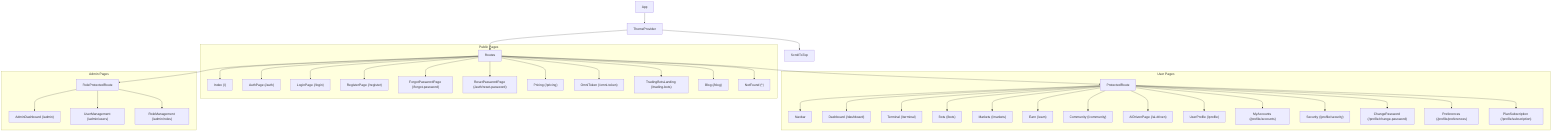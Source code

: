 flowchart TD
    App --> ThemeProvider
    ThemeProvider --> ScrollToTop
    ThemeProvider --> Routes

    subgraph PublicPages [Public Pages]
        Routes --> Index["Index (/)"]
        Routes --> AuthPage["AuthPage (/auth)"]
        Routes --> LoginPage["LoginPage (/login)"]
        Routes --> RegisterPage["RegisterPage (/register)"]
        Routes --> ForgotPasswordPage["ForgotPasswordPage (/forgot-password)"]
        Routes --> ResetPasswordPage["ResetPasswordPage (/auth/reset-password)"]
        Routes --> Pricing["Pricing (/pricing)"]
        Routes --> OmniToken["OmniToken (/omni-token)"]
        Routes --> TradingBotsLanding["TradingBotsLanding (/trading-bots)"]
        Routes --> Blog["Blog (/blog)"]
        Routes --> NotFound["NotFound (*)"]
    end

    Routes --> ProtectedRoute
    subgraph UserPages [User Pages]
        ProtectedRoute --> Navbar
        ProtectedRoute --> Dashboard["Dashboard (/dashboard)"]
        ProtectedRoute --> Terminal["Terminal (/terminal)"]
        ProtectedRoute --> Bots["Bots (/bots)"]
        ProtectedRoute --> Markets["Markets (/markets)"]
        ProtectedRoute --> Earn["Earn (/earn)"]
        ProtectedRoute --> Community["Community (/community)"]
        ProtectedRoute --> AIDrivenPage["AIDrivenPage (/ai-driven)"]
        ProtectedRoute --> UserProfile["UserProfile (/profile)"]
        ProtectedRoute --> MyAccounts["MyAccounts (/profile/accounts)"]
        ProtectedRoute --> Security["Security (/profile/security)"]
        ProtectedRoute --> ChangePassword["ChangePassword (/profile/change-password)"]
        ProtectedRoute --> Preferences["Preferences (/profile/preferences)"]
        ProtectedRoute --> PlanSubscription["PlanSubscription (/profile/subscription)"]
    end

    Routes --> RoleProtectedRoute
    subgraph AdminPages [Admin Pages]
        RoleProtectedRoute --> AdminDashboard["AdminDashboard (/admin)"]
        RoleProtectedRoute --> UserManagement["UserManagement (/admin/users)"]
        RoleProtectedRoute --> RoleManagement["RoleManagement (/admin/roles)"]
    end